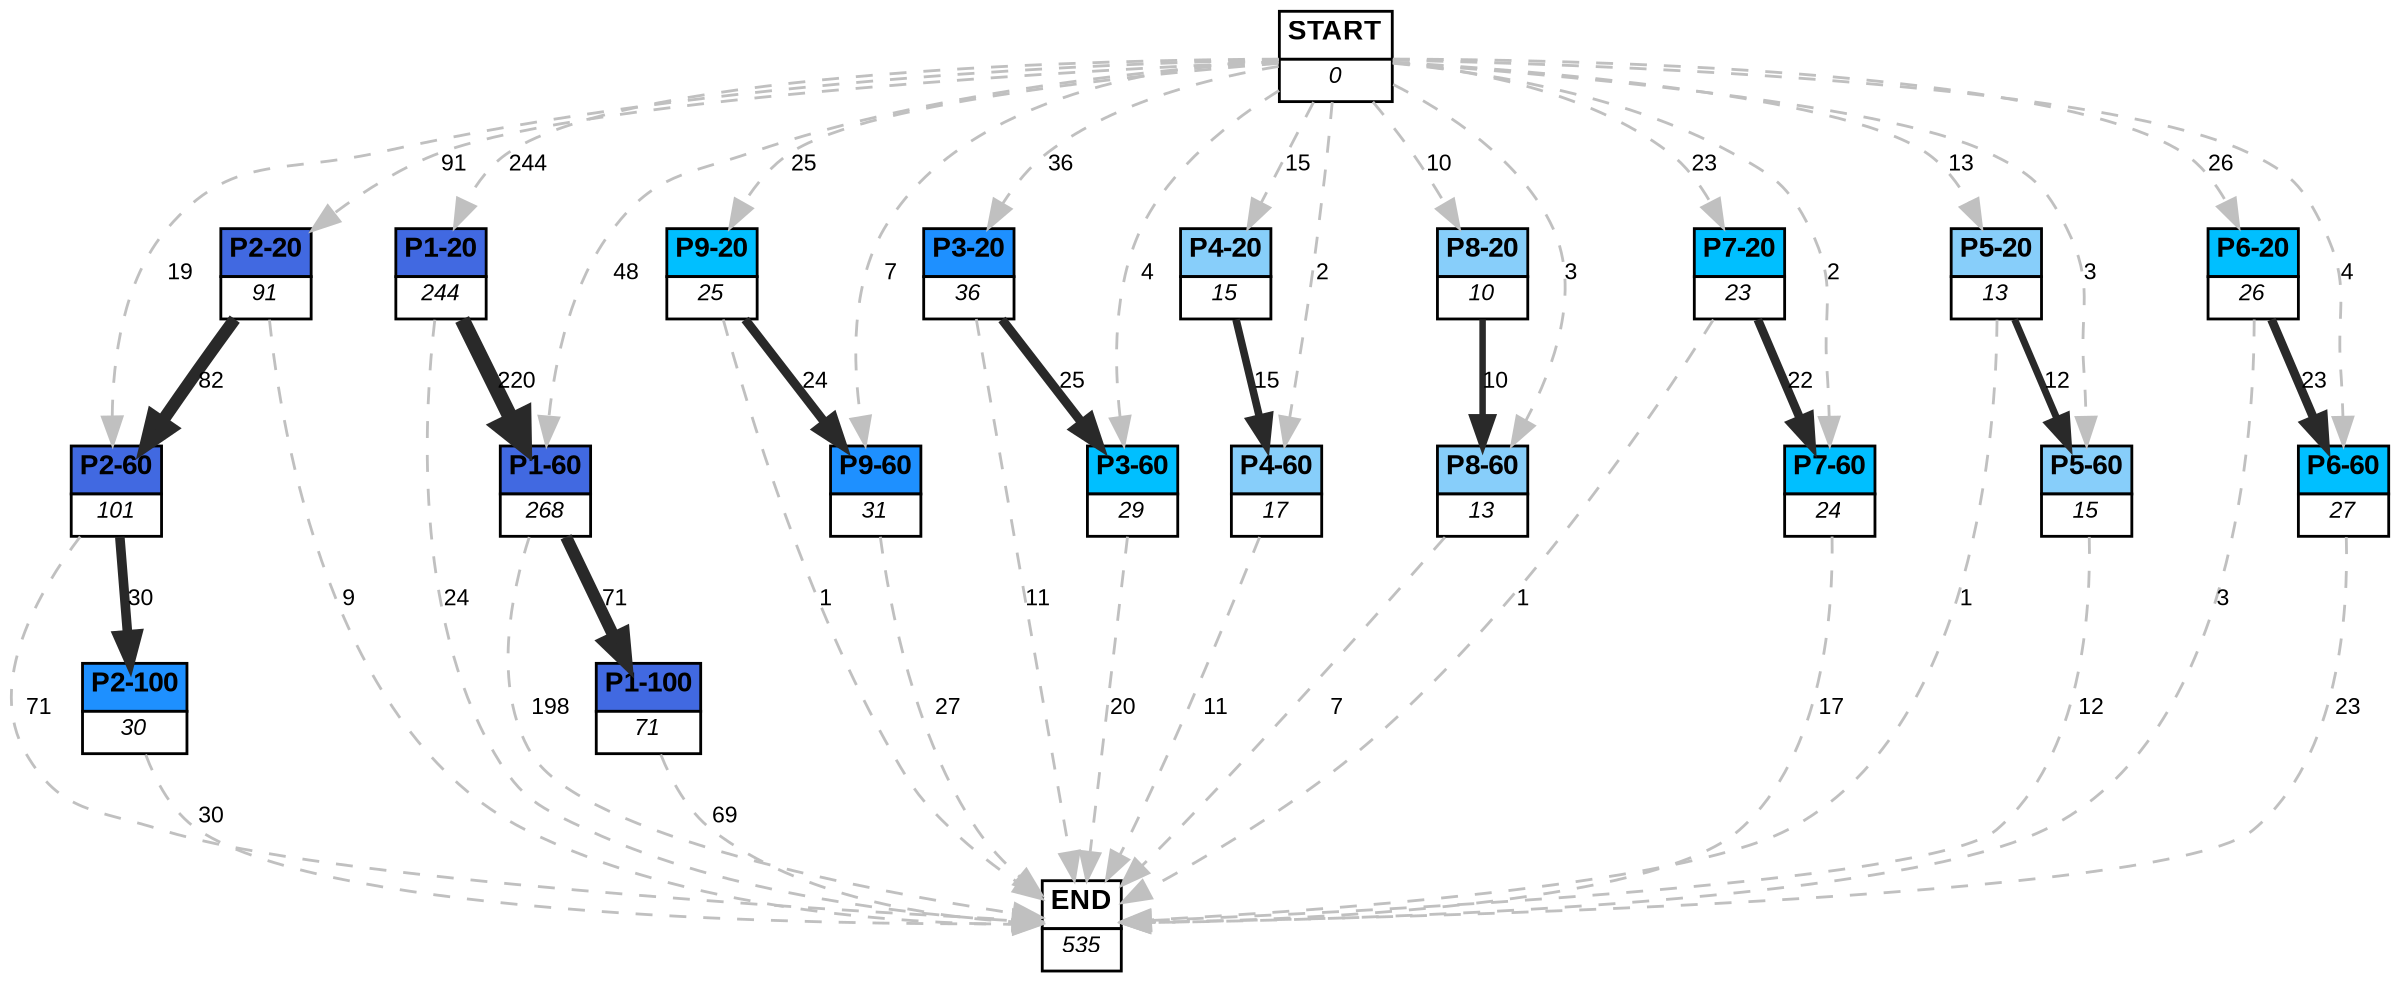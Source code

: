 digraph graphname {
	dpi = 150
	size="16,11!";
	margin = 0;
"P1-20" [shape=plain, label=<<table border="0" cellborder="1" cellspacing="0"><tr><td bgcolor="royalblue"><FONT face="Arial" POINT-SIZE="10"><b>P1-20</b></FONT></td></tr><tr><td bgcolor="white"><FONT face="Arial" POINT-SIZE="8"><i>244</i></FONT></td></tr></table>>]
"P2-20" [shape=plain, label=<<table border="0" cellborder="1" cellspacing="0"><tr><td bgcolor="royalblue"><FONT face="Arial" POINT-SIZE="10"><b>P2-20</b></FONT></td></tr><tr><td bgcolor="white"><FONT face="Arial" POINT-SIZE="8"><i>91</i></FONT></td></tr></table>>]
"P2-60" [shape=plain, label=<<table border="0" cellborder="1" cellspacing="0"><tr><td bgcolor="royalblue"><FONT face="Arial" POINT-SIZE="10"><b>P2-60</b></FONT></td></tr><tr><td bgcolor="white"><FONT face="Arial" POINT-SIZE="8"><i>101</i></FONT></td></tr></table>>]
"P9-20" [shape=plain, label=<<table border="0" cellborder="1" cellspacing="0"><tr><td bgcolor="deepskyblue"><FONT face="Arial" POINT-SIZE="10"><b>P9-20</b></FONT></td></tr><tr><td bgcolor="white"><FONT face="Arial" POINT-SIZE="8"><i>25</i></FONT></td></tr></table>>]
"P9-60" [shape=plain, label=<<table border="0" cellborder="1" cellspacing="0"><tr><td bgcolor="dodgerblue"><FONT face="Arial" POINT-SIZE="10"><b>P9-60</b></FONT></td></tr><tr><td bgcolor="white"><FONT face="Arial" POINT-SIZE="8"><i>31</i></FONT></td></tr></table>>]
"P1-60" [shape=plain, label=<<table border="0" cellborder="1" cellspacing="0"><tr><td bgcolor="royalblue"><FONT face="Arial" POINT-SIZE="10"><b>P1-60</b></FONT></td></tr><tr><td bgcolor="white"><FONT face="Arial" POINT-SIZE="8"><i>268</i></FONT></td></tr></table>>]
"P3-20" [shape=plain, label=<<table border="0" cellborder="1" cellspacing="0"><tr><td bgcolor="dodgerblue"><FONT face="Arial" POINT-SIZE="10"><b>P3-20</b></FONT></td></tr><tr><td bgcolor="white"><FONT face="Arial" POINT-SIZE="8"><i>36</i></FONT></td></tr></table>>]
"P3-60" [shape=plain, label=<<table border="0" cellborder="1" cellspacing="0"><tr><td bgcolor="deepskyblue"><FONT face="Arial" POINT-SIZE="10"><b>P3-60</b></FONT></td></tr><tr><td bgcolor="white"><FONT face="Arial" POINT-SIZE="8"><i>29</i></FONT></td></tr></table>>]
"P4-20" [shape=plain, label=<<table border="0" cellborder="1" cellspacing="0"><tr><td bgcolor="lightskyblue"><FONT face="Arial" POINT-SIZE="10"><b>P4-20</b></FONT></td></tr><tr><td bgcolor="white"><FONT face="Arial" POINT-SIZE="8"><i>15</i></FONT></td></tr></table>>]
"P4-60" [shape=plain, label=<<table border="0" cellborder="1" cellspacing="0"><tr><td bgcolor="lightskyblue"><FONT face="Arial" POINT-SIZE="10"><b>P4-60</b></FONT></td></tr><tr><td bgcolor="white"><FONT face="Arial" POINT-SIZE="8"><i>17</i></FONT></td></tr></table>>]
"P8-20" [shape=plain, label=<<table border="0" cellborder="1" cellspacing="0"><tr><td bgcolor="lightskyblue"><FONT face="Arial" POINT-SIZE="10"><b>P8-20</b></FONT></td></tr><tr><td bgcolor="white"><FONT face="Arial" POINT-SIZE="8"><i>10</i></FONT></td></tr></table>>]
"P8-60" [shape=plain, label=<<table border="0" cellborder="1" cellspacing="0"><tr><td bgcolor="lightskyblue"><FONT face="Arial" POINT-SIZE="10"><b>P8-60</b></FONT></td></tr><tr><td bgcolor="white"><FONT face="Arial" POINT-SIZE="8"><i>13</i></FONT></td></tr></table>>]
"P7-20" [shape=plain, label=<<table border="0" cellborder="1" cellspacing="0"><tr><td bgcolor="deepskyblue"><FONT face="Arial" POINT-SIZE="10"><b>P7-20</b></FONT></td></tr><tr><td bgcolor="white"><FONT face="Arial" POINT-SIZE="8"><i>23</i></FONT></td></tr></table>>]
"P7-60" [shape=plain, label=<<table border="0" cellborder="1" cellspacing="0"><tr><td bgcolor="deepskyblue"><FONT face="Arial" POINT-SIZE="10"><b>P7-60</b></FONT></td></tr><tr><td bgcolor="white"><FONT face="Arial" POINT-SIZE="8"><i>24</i></FONT></td></tr></table>>]
"P5-20" [shape=plain, label=<<table border="0" cellborder="1" cellspacing="0"><tr><td bgcolor="lightskyblue"><FONT face="Arial" POINT-SIZE="10"><b>P5-20</b></FONT></td></tr><tr><td bgcolor="white"><FONT face="Arial" POINT-SIZE="8"><i>13</i></FONT></td></tr></table>>]
"P5-60" [shape=plain, label=<<table border="0" cellborder="1" cellspacing="0"><tr><td bgcolor="lightskyblue"><FONT face="Arial" POINT-SIZE="10"><b>P5-60</b></FONT></td></tr><tr><td bgcolor="white"><FONT face="Arial" POINT-SIZE="8"><i>15</i></FONT></td></tr></table>>]
"P6-20" [shape=plain, label=<<table border="0" cellborder="1" cellspacing="0"><tr><td bgcolor="deepskyblue"><FONT face="Arial" POINT-SIZE="10"><b>P6-20</b></FONT></td></tr><tr><td bgcolor="white"><FONT face="Arial" POINT-SIZE="8"><i>26</i></FONT></td></tr></table>>]
"P6-60" [shape=plain, label=<<table border="0" cellborder="1" cellspacing="0"><tr><td bgcolor="deepskyblue"><FONT face="Arial" POINT-SIZE="10"><b>P6-60</b></FONT></td></tr><tr><td bgcolor="white"><FONT face="Arial" POINT-SIZE="8"><i>27</i></FONT></td></tr></table>>]
"P1-100" [shape=plain, label=<<table border="0" cellborder="1" cellspacing="0"><tr><td bgcolor="royalblue"><FONT face="Arial" POINT-SIZE="10"><b>P1-100</b></FONT></td></tr><tr><td bgcolor="white"><FONT face="Arial" POINT-SIZE="8"><i>71</i></FONT></td></tr></table>>]
"P2-100" [shape=plain, label=<<table border="0" cellborder="1" cellspacing="0"><tr><td bgcolor="dodgerblue"><FONT face="Arial" POINT-SIZE="10"><b>P2-100</b></FONT></td></tr><tr><td bgcolor="white"><FONT face="Arial" POINT-SIZE="8"><i>30</i></FONT></td></tr></table>>]
"START" [shape=plain, label=<<table border="0" cellborder="1" cellspacing="0"><tr><td bgcolor="white"><FONT face="Arial" POINT-SIZE="10"><b>START</b></FONT></td></tr><tr><td bgcolor="white"><FONT face="Arial" POINT-SIZE="8"><i>0</i></FONT></td></tr></table>>]
"END" [shape=plain, label=<<table border="0" cellborder="1" cellspacing="0"><tr><td bgcolor="white"><FONT face="Arial" POINT-SIZE="10"><b>END</b></FONT></td></tr><tr><td bgcolor="white"><FONT face="Arial" POINT-SIZE="8"><i>535</i></FONT></td></tr></table>>]
"P1-20" -> "P1-60" [ color=grey16 penwidth = "5.393627546352362"label ="220" labelfloat=false fontname="Arial" fontsize=8]
"P1-20" -> "END" [ style = dashed color=grey label ="24" labelfloat=false fontname="Arial" fontsize=8]
"P2-20" -> "P2-60" [ color=grey16 penwidth = "4.406719247264253"label ="82" labelfloat=false fontname="Arial" fontsize=8]
"P2-20" -> "END" [ style = dashed color=grey label ="9" labelfloat=false fontname="Arial" fontsize=8]
"P2-60" -> "P2-100" [ color=grey16 penwidth = "3.4011973816621555"label ="30" labelfloat=false fontname="Arial" fontsize=8]
"P2-60" -> "END" [ style = dashed color=grey label ="71" labelfloat=false fontname="Arial" fontsize=8]
"P9-20" -> "P9-60" [ color=grey16 penwidth = "3.1780538303479458"label ="24" labelfloat=false fontname="Arial" fontsize=8]
"P9-20" -> "END" [ style = dashed color=grey label ="1" labelfloat=false fontname="Arial" fontsize=8]
"P9-60" -> "END" [ style = dashed color=grey label ="27" labelfloat=false fontname="Arial" fontsize=8]
"P1-60" -> "P1-100" [ color=grey16 penwidth = "4.2626798770413155"label ="71" labelfloat=false fontname="Arial" fontsize=8]
"P1-60" -> "END" [ style = dashed color=grey label ="198" labelfloat=false fontname="Arial" fontsize=8]
"P3-20" -> "P3-60" [ color=grey16 penwidth = "3.2188758248682006"label ="25" labelfloat=false fontname="Arial" fontsize=8]
"P3-20" -> "END" [ style = dashed color=grey label ="11" labelfloat=false fontname="Arial" fontsize=8]
"P3-60" -> "END" [ style = dashed color=grey label ="20" labelfloat=false fontname="Arial" fontsize=8]
"P4-20" -> "P4-60" [ color=grey16 penwidth = "2.70805020110221"label ="15" labelfloat=false fontname="Arial" fontsize=8]
"P4-60" -> "END" [ style = dashed color=grey label ="11" labelfloat=false fontname="Arial" fontsize=8]
"P8-20" -> "P8-60" [ color=grey16 penwidth = "2.302585092994046"label ="10" labelfloat=false fontname="Arial" fontsize=8]
"P8-60" -> "END" [ style = dashed color=grey label ="7" labelfloat=false fontname="Arial" fontsize=8]
"P7-20" -> "P7-60" [ color=grey16 penwidth = "3.091042453358316"label ="22" labelfloat=false fontname="Arial" fontsize=8]
"P7-20" -> "END" [ style = dashed color=grey label ="1" labelfloat=false fontname="Arial" fontsize=8]
"P7-60" -> "END" [ style = dashed color=grey label ="17" labelfloat=false fontname="Arial" fontsize=8]
"P5-20" -> "P5-60" [ color=grey16 penwidth = "2.4849066497880004"label ="12" labelfloat=false fontname="Arial" fontsize=8]
"P5-20" -> "END" [ style = dashed color=grey label ="1" labelfloat=false fontname="Arial" fontsize=8]
"P5-60" -> "END" [ style = dashed color=grey label ="12" labelfloat=false fontname="Arial" fontsize=8]
"P6-20" -> "P6-60" [ color=grey16 penwidth = "3.1354942159291497"label ="23" labelfloat=false fontname="Arial" fontsize=8]
"P6-20" -> "END" [ style = dashed color=grey label ="3" labelfloat=false fontname="Arial" fontsize=8]
"P6-60" -> "END" [ style = dashed color=grey label ="23" labelfloat=false fontname="Arial" fontsize=8]
"P1-100" -> "END" [ style = dashed color=grey label ="69" labelfloat=false fontname="Arial" fontsize=8]
"P2-100" -> "END" [ style = dashed color=grey label ="30" labelfloat=false fontname="Arial" fontsize=8]
"START" -> "P1-20" [ style = dashed color=grey label ="244" labelfloat=false fontname="Arial" fontsize=8]
"START" -> "P2-20" [ style = dashed color=grey label ="91" labelfloat=false fontname="Arial" fontsize=8]
"START" -> "P2-60" [ style = dashed color=grey label ="19" labelfloat=false fontname="Arial" fontsize=8]
"START" -> "P9-20" [ style = dashed color=grey label ="25" labelfloat=false fontname="Arial" fontsize=8]
"START" -> "P9-60" [ style = dashed color=grey label ="7" labelfloat=false fontname="Arial" fontsize=8]
"START" -> "P1-60" [ style = dashed color=grey label ="48" labelfloat=false fontname="Arial" fontsize=8]
"START" -> "P3-20" [ style = dashed color=grey label ="36" labelfloat=false fontname="Arial" fontsize=8]
"START" -> "P3-60" [ style = dashed color=grey label ="4" labelfloat=false fontname="Arial" fontsize=8]
"START" -> "P4-20" [ style = dashed color=grey label ="15" labelfloat=false fontname="Arial" fontsize=8]
"START" -> "P4-60" [ style = dashed color=grey label ="2" labelfloat=false fontname="Arial" fontsize=8]
"START" -> "P8-20" [ style = dashed color=grey label ="10" labelfloat=false fontname="Arial" fontsize=8]
"START" -> "P8-60" [ style = dashed color=grey label ="3" labelfloat=false fontname="Arial" fontsize=8]
"START" -> "P7-20" [ style = dashed color=grey label ="23" labelfloat=false fontname="Arial" fontsize=8]
"START" -> "P7-60" [ style = dashed color=grey label ="2" labelfloat=false fontname="Arial" fontsize=8]
"START" -> "P5-20" [ style = dashed color=grey label ="13" labelfloat=false fontname="Arial" fontsize=8]
"START" -> "P5-60" [ style = dashed color=grey label ="3" labelfloat=false fontname="Arial" fontsize=8]
"START" -> "P6-20" [ style = dashed color=grey label ="26" labelfloat=false fontname="Arial" fontsize=8]
"START" -> "P6-60" [ style = dashed color=grey label ="4" labelfloat=false fontname="Arial" fontsize=8]
}